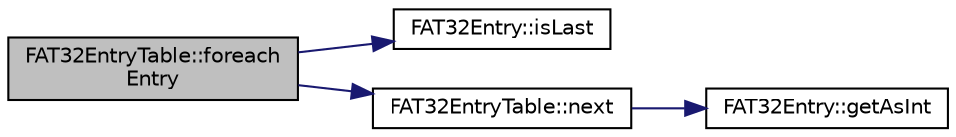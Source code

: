 digraph "FAT32EntryTable::foreachEntry"
{
  edge [fontname="Helvetica",fontsize="10",labelfontname="Helvetica",labelfontsize="10"];
  node [fontname="Helvetica",fontsize="10",shape=record];
  rankdir="LR";
  Node10 [label="FAT32EntryTable::foreach\lEntry",height=0.2,width=0.4,color="black", fillcolor="grey75", style="filled", fontcolor="black"];
  Node10 -> Node11 [color="midnightblue",fontsize="10",style="solid",fontname="Helvetica"];
  Node11 [label="FAT32Entry::isLast",height=0.2,width=0.4,color="black", fillcolor="white", style="filled",URL="$d2/d32/class_f_a_t32_entry.html#a27d113b2c3036e807117fb5c922d0446"];
  Node10 -> Node12 [color="midnightblue",fontsize="10",style="solid",fontname="Helvetica"];
  Node12 [label="FAT32EntryTable::next",height=0.2,width=0.4,color="black", fillcolor="white", style="filled",URL="$d8/d88/class_f_a_t32_entry_table.html#ae7230908e16bf90bef3a19cd4dcb680a"];
  Node12 -> Node13 [color="midnightblue",fontsize="10",style="solid",fontname="Helvetica"];
  Node13 [label="FAT32Entry::getAsInt",height=0.2,width=0.4,color="black", fillcolor="white", style="filled",URL="$d2/d32/class_f_a_t32_entry.html#a10b4d28e15407076b69209493fe59ac5"];
}
